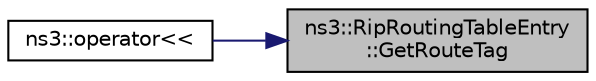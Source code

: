 digraph "ns3::RipRoutingTableEntry::GetRouteTag"
{
 // LATEX_PDF_SIZE
  edge [fontname="Helvetica",fontsize="10",labelfontname="Helvetica",labelfontsize="10"];
  node [fontname="Helvetica",fontsize="10",shape=record];
  rankdir="RL";
  Node1 [label="ns3::RipRoutingTableEntry\l::GetRouteTag",height=0.2,width=0.4,color="black", fillcolor="grey75", style="filled", fontcolor="black",tooltip="Get the route tag."];
  Node1 -> Node2 [dir="back",color="midnightblue",fontsize="10",style="solid",fontname="Helvetica"];
  Node2 [label="ns3::operator\<\<",height=0.2,width=0.4,color="black", fillcolor="white", style="filled",URL="$namespacens3.html#ae780da0acf9806ab0eef3e80470baa60",tooltip="Stream insertion operator."];
}
